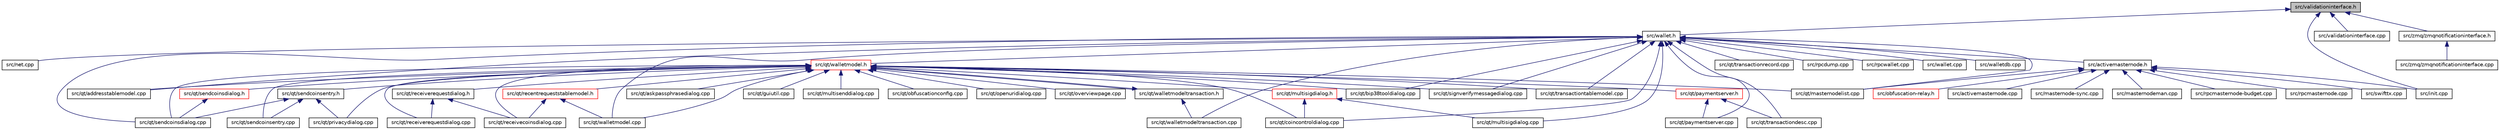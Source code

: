 digraph "src/validationinterface.h"
{
  edge [fontname="Helvetica",fontsize="10",labelfontname="Helvetica",labelfontsize="10"];
  node [fontname="Helvetica",fontsize="10",shape=record];
  Node3 [label="src/validationinterface.h",height=0.2,width=0.4,color="black", fillcolor="grey75", style="filled", fontcolor="black"];
  Node3 -> Node4 [dir="back",color="midnightblue",fontsize="10",style="solid",fontname="Helvetica"];
  Node4 [label="src/wallet.h",height=0.2,width=0.4,color="black", fillcolor="white", style="filled",URL="$wallet_8h.html"];
  Node4 -> Node5 [dir="back",color="midnightblue",fontsize="10",style="solid",fontname="Helvetica"];
  Node5 [label="src/activemasternode.h",height=0.2,width=0.4,color="black", fillcolor="white", style="filled",URL="$activemasternode_8h.html"];
  Node5 -> Node6 [dir="back",color="midnightblue",fontsize="10",style="solid",fontname="Helvetica"];
  Node6 [label="src/obfuscation-relay.h",height=0.2,width=0.4,color="red", fillcolor="white", style="filled",URL="$obfuscation-relay_8h.html"];
  Node5 -> Node10 [dir="back",color="midnightblue",fontsize="10",style="solid",fontname="Helvetica"];
  Node10 [label="src/activemasternode.cpp",height=0.2,width=0.4,color="black", fillcolor="white", style="filled",URL="$activemasternode_8cpp.html"];
  Node5 -> Node11 [dir="back",color="midnightblue",fontsize="10",style="solid",fontname="Helvetica"];
  Node11 [label="src/init.cpp",height=0.2,width=0.4,color="black", fillcolor="white", style="filled",URL="$init_8cpp.html"];
  Node5 -> Node59 [dir="back",color="midnightblue",fontsize="10",style="solid",fontname="Helvetica"];
  Node59 [label="src/masternode-sync.cpp",height=0.2,width=0.4,color="black", fillcolor="white", style="filled",URL="$masternode-sync_8cpp.html"];
  Node5 -> Node60 [dir="back",color="midnightblue",fontsize="10",style="solid",fontname="Helvetica"];
  Node60 [label="src/masternodeman.cpp",height=0.2,width=0.4,color="black", fillcolor="white", style="filled",URL="$masternodeman_8cpp.html"];
  Node5 -> Node29 [dir="back",color="midnightblue",fontsize="10",style="solid",fontname="Helvetica"];
  Node29 [label="src/qt/masternodelist.cpp",height=0.2,width=0.4,color="black", fillcolor="white", style="filled",URL="$masternodelist_8cpp.html"];
  Node5 -> Node69 [dir="back",color="midnightblue",fontsize="10",style="solid",fontname="Helvetica"];
  Node69 [label="src/rpcmasternode-budget.cpp",height=0.2,width=0.4,color="black", fillcolor="white", style="filled",URL="$rpcmasternode-budget_8cpp.html"];
  Node5 -> Node70 [dir="back",color="midnightblue",fontsize="10",style="solid",fontname="Helvetica"];
  Node70 [label="src/rpcmasternode.cpp",height=0.2,width=0.4,color="black", fillcolor="white", style="filled",URL="$rpcmasternode_8cpp.html"];
  Node5 -> Node56 [dir="back",color="midnightblue",fontsize="10",style="solid",fontname="Helvetica"];
  Node56 [label="src/swifttx.cpp",height=0.2,width=0.4,color="black", fillcolor="white", style="filled",URL="$swifttx_8cpp.html"];
  Node4 -> Node66 [dir="back",color="midnightblue",fontsize="10",style="solid",fontname="Helvetica"];
  Node66 [label="src/net.cpp",height=0.2,width=0.4,color="black", fillcolor="white", style="filled",URL="$net_8cpp.html"];
  Node4 -> Node18 [dir="back",color="midnightblue",fontsize="10",style="solid",fontname="Helvetica"];
  Node18 [label="src/qt/walletmodel.h",height=0.2,width=0.4,color="red", fillcolor="white", style="filled",URL="$walletmodel_8h.html"];
  Node18 -> Node19 [dir="back",color="midnightblue",fontsize="10",style="solid",fontname="Helvetica"];
  Node19 [label="src/qt/addresstablemodel.cpp",height=0.2,width=0.4,color="black", fillcolor="white", style="filled",URL="$addresstablemodel_8cpp.html"];
  Node18 -> Node20 [dir="back",color="midnightblue",fontsize="10",style="solid",fontname="Helvetica"];
  Node20 [label="src/qt/walletmodeltransaction.h",height=0.2,width=0.4,color="black", fillcolor="white", style="filled",URL="$walletmodeltransaction_8h.html"];
  Node20 -> Node18 [dir="back",color="midnightblue",fontsize="10",style="solid",fontname="Helvetica"];
  Node20 -> Node21 [dir="back",color="midnightblue",fontsize="10",style="solid",fontname="Helvetica"];
  Node21 [label="src/qt/walletmodeltransaction.cpp",height=0.2,width=0.4,color="black", fillcolor="white", style="filled",URL="$walletmodeltransaction_8cpp.html"];
  Node18 -> Node22 [dir="back",color="midnightblue",fontsize="10",style="solid",fontname="Helvetica"];
  Node22 [label="src/qt/askpassphrasedialog.cpp",height=0.2,width=0.4,color="black", fillcolor="white", style="filled",URL="$askpassphrasedialog_8cpp.html"];
  Node18 -> Node23 [dir="back",color="midnightblue",fontsize="10",style="solid",fontname="Helvetica"];
  Node23 [label="src/qt/bip38tooldialog.cpp",height=0.2,width=0.4,color="black", fillcolor="white", style="filled",URL="$bip38tooldialog_8cpp.html"];
  Node18 -> Node24 [dir="back",color="midnightblue",fontsize="10",style="solid",fontname="Helvetica"];
  Node24 [label="src/qt/coincontroldialog.cpp",height=0.2,width=0.4,color="black", fillcolor="white", style="filled",URL="$coincontroldialog_8cpp.html"];
  Node18 -> Node25 [dir="back",color="midnightblue",fontsize="10",style="solid",fontname="Helvetica"];
  Node25 [label="src/qt/multisigdialog.h",height=0.2,width=0.4,color="red", fillcolor="white", style="filled",URL="$multisigdialog_8h.html"];
  Node25 -> Node24 [dir="back",color="midnightblue",fontsize="10",style="solid",fontname="Helvetica"];
  Node25 -> Node26 [dir="back",color="midnightblue",fontsize="10",style="solid",fontname="Helvetica"];
  Node26 [label="src/qt/multisigdialog.cpp",height=0.2,width=0.4,color="black", fillcolor="white", style="filled",URL="$multisigdialog_8cpp.html"];
  Node18 -> Node28 [dir="back",color="midnightblue",fontsize="10",style="solid",fontname="Helvetica"];
  Node28 [label="src/qt/guiutil.cpp",height=0.2,width=0.4,color="black", fillcolor="white", style="filled",URL="$guiutil_8cpp.html"];
  Node18 -> Node29 [dir="back",color="midnightblue",fontsize="10",style="solid",fontname="Helvetica"];
  Node18 -> Node30 [dir="back",color="midnightblue",fontsize="10",style="solid",fontname="Helvetica"];
  Node30 [label="src/qt/multisenddialog.cpp",height=0.2,width=0.4,color="black", fillcolor="white", style="filled",URL="$multisenddialog_8cpp.html"];
  Node18 -> Node31 [dir="back",color="midnightblue",fontsize="10",style="solid",fontname="Helvetica"];
  Node31 [label="src/qt/obfuscationconfig.cpp",height=0.2,width=0.4,color="black", fillcolor="white", style="filled",URL="$obfuscationconfig_8cpp.html"];
  Node18 -> Node32 [dir="back",color="midnightblue",fontsize="10",style="solid",fontname="Helvetica"];
  Node32 [label="src/qt/openuridialog.cpp",height=0.2,width=0.4,color="black", fillcolor="white", style="filled",URL="$openuridialog_8cpp.html"];
  Node18 -> Node33 [dir="back",color="midnightblue",fontsize="10",style="solid",fontname="Helvetica"];
  Node33 [label="src/qt/overviewpage.cpp",height=0.2,width=0.4,color="black", fillcolor="white", style="filled",URL="$overviewpage_8cpp.html"];
  Node18 -> Node34 [dir="back",color="midnightblue",fontsize="10",style="solid",fontname="Helvetica"];
  Node34 [label="src/qt/paymentserver.h",height=0.2,width=0.4,color="red", fillcolor="white", style="filled",URL="$paymentserver_8h.html"];
  Node34 -> Node35 [dir="back",color="midnightblue",fontsize="10",style="solid",fontname="Helvetica"];
  Node35 [label="src/qt/paymentserver.cpp",height=0.2,width=0.4,color="black", fillcolor="white", style="filled",URL="$paymentserver_8cpp.html"];
  Node34 -> Node38 [dir="back",color="midnightblue",fontsize="10",style="solid",fontname="Helvetica"];
  Node38 [label="src/qt/transactiondesc.cpp",height=0.2,width=0.4,color="black", fillcolor="white", style="filled",URL="$transactiondesc_8cpp.html"];
  Node18 -> Node39 [dir="back",color="midnightblue",fontsize="10",style="solid",fontname="Helvetica"];
  Node39 [label="src/qt/sendcoinsentry.h",height=0.2,width=0.4,color="black", fillcolor="white", style="filled",URL="$sendcoinsentry_8h.html"];
  Node39 -> Node40 [dir="back",color="midnightblue",fontsize="10",style="solid",fontname="Helvetica"];
  Node40 [label="src/qt/privacydialog.cpp",height=0.2,width=0.4,color="black", fillcolor="white", style="filled",URL="$privacydialog_8cpp.html"];
  Node39 -> Node41 [dir="back",color="midnightblue",fontsize="10",style="solid",fontname="Helvetica"];
  Node41 [label="src/qt/sendcoinsdialog.cpp",height=0.2,width=0.4,color="black", fillcolor="white", style="filled",URL="$sendcoinsdialog_8cpp.html"];
  Node39 -> Node42 [dir="back",color="midnightblue",fontsize="10",style="solid",fontname="Helvetica"];
  Node42 [label="src/qt/sendcoinsentry.cpp",height=0.2,width=0.4,color="black", fillcolor="white", style="filled",URL="$sendcoinsentry_8cpp.html"];
  Node18 -> Node40 [dir="back",color="midnightblue",fontsize="10",style="solid",fontname="Helvetica"];
  Node18 -> Node43 [dir="back",color="midnightblue",fontsize="10",style="solid",fontname="Helvetica"];
  Node43 [label="src/qt/receiverequestdialog.h",height=0.2,width=0.4,color="black", fillcolor="white", style="filled",URL="$receiverequestdialog_8h.html"];
  Node43 -> Node44 [dir="back",color="midnightblue",fontsize="10",style="solid",fontname="Helvetica"];
  Node44 [label="src/qt/receivecoinsdialog.cpp",height=0.2,width=0.4,color="black", fillcolor="white", style="filled",URL="$receivecoinsdialog_8cpp.html"];
  Node43 -> Node45 [dir="back",color="midnightblue",fontsize="10",style="solid",fontname="Helvetica"];
  Node45 [label="src/qt/receiverequestdialog.cpp",height=0.2,width=0.4,color="black", fillcolor="white", style="filled",URL="$receiverequestdialog_8cpp.html"];
  Node18 -> Node46 [dir="back",color="midnightblue",fontsize="10",style="solid",fontname="Helvetica"];
  Node46 [label="src/qt/recentrequeststablemodel.h",height=0.2,width=0.4,color="red", fillcolor="white", style="filled",URL="$recentrequeststablemodel_8h.html"];
  Node46 -> Node44 [dir="back",color="midnightblue",fontsize="10",style="solid",fontname="Helvetica"];
  Node46 -> Node48 [dir="back",color="midnightblue",fontsize="10",style="solid",fontname="Helvetica"];
  Node48 [label="src/qt/walletmodel.cpp",height=0.2,width=0.4,color="black", fillcolor="white", style="filled",URL="$walletmodel_8cpp.html"];
  Node18 -> Node44 [dir="back",color="midnightblue",fontsize="10",style="solid",fontname="Helvetica"];
  Node18 -> Node45 [dir="back",color="midnightblue",fontsize="10",style="solid",fontname="Helvetica"];
  Node18 -> Node49 [dir="back",color="midnightblue",fontsize="10",style="solid",fontname="Helvetica"];
  Node49 [label="src/qt/sendcoinsdialog.h",height=0.2,width=0.4,color="red", fillcolor="white", style="filled",URL="$sendcoinsdialog_8h.html"];
  Node49 -> Node41 [dir="back",color="midnightblue",fontsize="10",style="solid",fontname="Helvetica"];
  Node18 -> Node41 [dir="back",color="midnightblue",fontsize="10",style="solid",fontname="Helvetica"];
  Node18 -> Node42 [dir="back",color="midnightblue",fontsize="10",style="solid",fontname="Helvetica"];
  Node18 -> Node50 [dir="back",color="midnightblue",fontsize="10",style="solid",fontname="Helvetica"];
  Node50 [label="src/qt/signverifymessagedialog.cpp",height=0.2,width=0.4,color="black", fillcolor="white", style="filled",URL="$signverifymessagedialog_8cpp.html"];
  Node18 -> Node52 [dir="back",color="midnightblue",fontsize="10",style="solid",fontname="Helvetica"];
  Node52 [label="src/qt/transactiontablemodel.cpp",height=0.2,width=0.4,color="black", fillcolor="white", style="filled",URL="$transactiontablemodel_8cpp.html"];
  Node18 -> Node48 [dir="back",color="midnightblue",fontsize="10",style="solid",fontname="Helvetica"];
  Node4 -> Node19 [dir="back",color="midnightblue",fontsize="10",style="solid",fontname="Helvetica"];
  Node4 -> Node23 [dir="back",color="midnightblue",fontsize="10",style="solid",fontname="Helvetica"];
  Node4 -> Node24 [dir="back",color="midnightblue",fontsize="10",style="solid",fontname="Helvetica"];
  Node4 -> Node29 [dir="back",color="midnightblue",fontsize="10",style="solid",fontname="Helvetica"];
  Node4 -> Node26 [dir="back",color="midnightblue",fontsize="10",style="solid",fontname="Helvetica"];
  Node4 -> Node35 [dir="back",color="midnightblue",fontsize="10",style="solid",fontname="Helvetica"];
  Node4 -> Node41 [dir="back",color="midnightblue",fontsize="10",style="solid",fontname="Helvetica"];
  Node4 -> Node50 [dir="back",color="midnightblue",fontsize="10",style="solid",fontname="Helvetica"];
  Node4 -> Node38 [dir="back",color="midnightblue",fontsize="10",style="solid",fontname="Helvetica"];
  Node4 -> Node55 [dir="back",color="midnightblue",fontsize="10",style="solid",fontname="Helvetica"];
  Node55 [label="src/qt/transactionrecord.cpp",height=0.2,width=0.4,color="black", fillcolor="white", style="filled",URL="$transactionrecord_8cpp.html"];
  Node4 -> Node52 [dir="back",color="midnightblue",fontsize="10",style="solid",fontname="Helvetica"];
  Node4 -> Node48 [dir="back",color="midnightblue",fontsize="10",style="solid",fontname="Helvetica"];
  Node4 -> Node21 [dir="back",color="midnightblue",fontsize="10",style="solid",fontname="Helvetica"];
  Node4 -> Node71 [dir="back",color="midnightblue",fontsize="10",style="solid",fontname="Helvetica"];
  Node71 [label="src/rpcdump.cpp",height=0.2,width=0.4,color="black", fillcolor="white", style="filled",URL="$rpcdump_8cpp.html"];
  Node4 -> Node63 [dir="back",color="midnightblue",fontsize="10",style="solid",fontname="Helvetica"];
  Node63 [label="src/rpcwallet.cpp",height=0.2,width=0.4,color="black", fillcolor="white", style="filled",URL="$rpcwallet_8cpp.html"];
  Node4 -> Node57 [dir="back",color="midnightblue",fontsize="10",style="solid",fontname="Helvetica"];
  Node57 [label="src/wallet.cpp",height=0.2,width=0.4,color="black", fillcolor="white", style="filled",URL="$wallet_8cpp.html"];
  Node4 -> Node72 [dir="back",color="midnightblue",fontsize="10",style="solid",fontname="Helvetica"];
  Node72 [label="src/walletdb.cpp",height=0.2,width=0.4,color="black", fillcolor="white", style="filled",URL="$walletdb_8cpp.html"];
  Node3 -> Node11 [dir="back",color="midnightblue",fontsize="10",style="solid",fontname="Helvetica"];
  Node3 -> Node73 [dir="back",color="midnightblue",fontsize="10",style="solid",fontname="Helvetica"];
  Node73 [label="src/validationinterface.cpp",height=0.2,width=0.4,color="black", fillcolor="white", style="filled",URL="$validationinterface_8cpp.html"];
  Node3 -> Node74 [dir="back",color="midnightblue",fontsize="10",style="solid",fontname="Helvetica"];
  Node74 [label="src/zmq/zmqnotificationinterface.h",height=0.2,width=0.4,color="black", fillcolor="white", style="filled",URL="$zmqnotificationinterface_8h.html"];
  Node74 -> Node75 [dir="back",color="midnightblue",fontsize="10",style="solid",fontname="Helvetica"];
  Node75 [label="src/zmq/zmqnotificationinterface.cpp",height=0.2,width=0.4,color="black", fillcolor="white", style="filled",URL="$zmqnotificationinterface_8cpp.html"];
}
